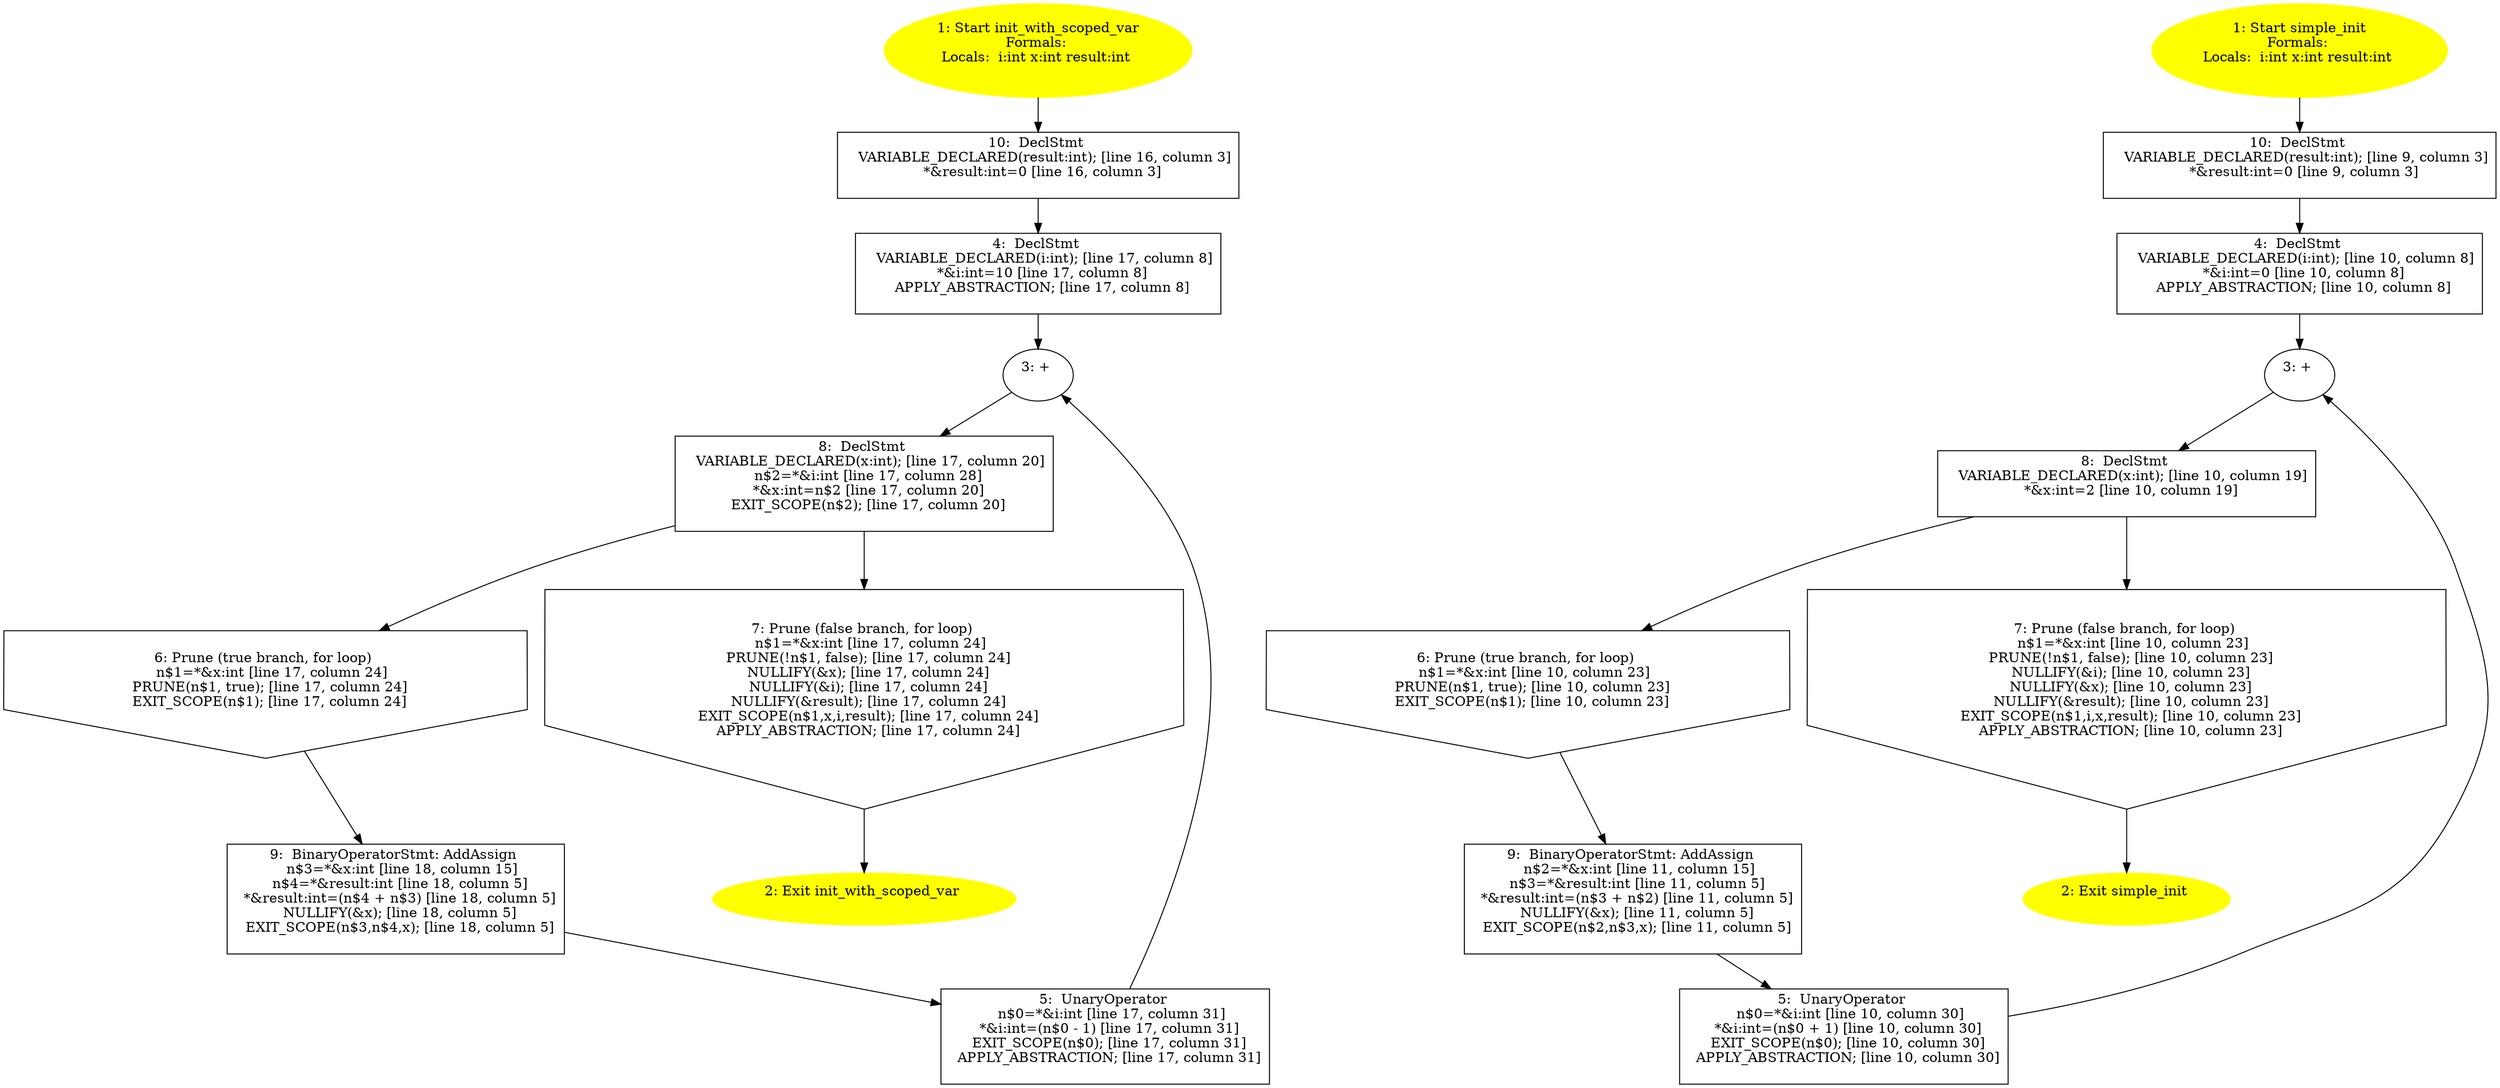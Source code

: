 /* @generated */
digraph cfg {
"init_with_scoped_var#8128013931289981830.1ee58ae56eeb1744bf4b3cc5c8cf5d42_1" [label="1: Start init_with_scoped_var\nFormals: \nLocals:  i:int x:int result:int \n  " color=yellow style=filled]
	

	 "init_with_scoped_var#8128013931289981830.1ee58ae56eeb1744bf4b3cc5c8cf5d42_1" -> "init_with_scoped_var#8128013931289981830.1ee58ae56eeb1744bf4b3cc5c8cf5d42_10" ;
"init_with_scoped_var#8128013931289981830.1ee58ae56eeb1744bf4b3cc5c8cf5d42_2" [label="2: Exit init_with_scoped_var \n  " color=yellow style=filled]
	

"init_with_scoped_var#8128013931289981830.1ee58ae56eeb1744bf4b3cc5c8cf5d42_3" [label="3: + \n  " ]
	

	 "init_with_scoped_var#8128013931289981830.1ee58ae56eeb1744bf4b3cc5c8cf5d42_3" -> "init_with_scoped_var#8128013931289981830.1ee58ae56eeb1744bf4b3cc5c8cf5d42_8" ;
"init_with_scoped_var#8128013931289981830.1ee58ae56eeb1744bf4b3cc5c8cf5d42_4" [label="4:  DeclStmt \n   VARIABLE_DECLARED(i:int); [line 17, column 8]\n  *&i:int=10 [line 17, column 8]\n  APPLY_ABSTRACTION; [line 17, column 8]\n " shape="box"]
	

	 "init_with_scoped_var#8128013931289981830.1ee58ae56eeb1744bf4b3cc5c8cf5d42_4" -> "init_with_scoped_var#8128013931289981830.1ee58ae56eeb1744bf4b3cc5c8cf5d42_3" ;
"init_with_scoped_var#8128013931289981830.1ee58ae56eeb1744bf4b3cc5c8cf5d42_5" [label="5:  UnaryOperator \n   n$0=*&i:int [line 17, column 31]\n  *&i:int=(n$0 - 1) [line 17, column 31]\n  EXIT_SCOPE(n$0); [line 17, column 31]\n  APPLY_ABSTRACTION; [line 17, column 31]\n " shape="box"]
	

	 "init_with_scoped_var#8128013931289981830.1ee58ae56eeb1744bf4b3cc5c8cf5d42_5" -> "init_with_scoped_var#8128013931289981830.1ee58ae56eeb1744bf4b3cc5c8cf5d42_3" ;
"init_with_scoped_var#8128013931289981830.1ee58ae56eeb1744bf4b3cc5c8cf5d42_6" [label="6: Prune (true branch, for loop) \n   n$1=*&x:int [line 17, column 24]\n  PRUNE(n$1, true); [line 17, column 24]\n  EXIT_SCOPE(n$1); [line 17, column 24]\n " shape="invhouse"]
	

	 "init_with_scoped_var#8128013931289981830.1ee58ae56eeb1744bf4b3cc5c8cf5d42_6" -> "init_with_scoped_var#8128013931289981830.1ee58ae56eeb1744bf4b3cc5c8cf5d42_9" ;
"init_with_scoped_var#8128013931289981830.1ee58ae56eeb1744bf4b3cc5c8cf5d42_7" [label="7: Prune (false branch, for loop) \n   n$1=*&x:int [line 17, column 24]\n  PRUNE(!n$1, false); [line 17, column 24]\n  NULLIFY(&x); [line 17, column 24]\n  NULLIFY(&i); [line 17, column 24]\n  NULLIFY(&result); [line 17, column 24]\n  EXIT_SCOPE(n$1,x,i,result); [line 17, column 24]\n  APPLY_ABSTRACTION; [line 17, column 24]\n " shape="invhouse"]
	

	 "init_with_scoped_var#8128013931289981830.1ee58ae56eeb1744bf4b3cc5c8cf5d42_7" -> "init_with_scoped_var#8128013931289981830.1ee58ae56eeb1744bf4b3cc5c8cf5d42_2" ;
"init_with_scoped_var#8128013931289981830.1ee58ae56eeb1744bf4b3cc5c8cf5d42_8" [label="8:  DeclStmt \n   VARIABLE_DECLARED(x:int); [line 17, column 20]\n  n$2=*&i:int [line 17, column 28]\n  *&x:int=n$2 [line 17, column 20]\n  EXIT_SCOPE(n$2); [line 17, column 20]\n " shape="box"]
	

	 "init_with_scoped_var#8128013931289981830.1ee58ae56eeb1744bf4b3cc5c8cf5d42_8" -> "init_with_scoped_var#8128013931289981830.1ee58ae56eeb1744bf4b3cc5c8cf5d42_6" ;
	 "init_with_scoped_var#8128013931289981830.1ee58ae56eeb1744bf4b3cc5c8cf5d42_8" -> "init_with_scoped_var#8128013931289981830.1ee58ae56eeb1744bf4b3cc5c8cf5d42_7" ;
"init_with_scoped_var#8128013931289981830.1ee58ae56eeb1744bf4b3cc5c8cf5d42_9" [label="9:  BinaryOperatorStmt: AddAssign \n   n$3=*&x:int [line 18, column 15]\n  n$4=*&result:int [line 18, column 5]\n  *&result:int=(n$4 + n$3) [line 18, column 5]\n  NULLIFY(&x); [line 18, column 5]\n  EXIT_SCOPE(n$3,n$4,x); [line 18, column 5]\n " shape="box"]
	

	 "init_with_scoped_var#8128013931289981830.1ee58ae56eeb1744bf4b3cc5c8cf5d42_9" -> "init_with_scoped_var#8128013931289981830.1ee58ae56eeb1744bf4b3cc5c8cf5d42_5" ;
"init_with_scoped_var#8128013931289981830.1ee58ae56eeb1744bf4b3cc5c8cf5d42_10" [label="10:  DeclStmt \n   VARIABLE_DECLARED(result:int); [line 16, column 3]\n  *&result:int=0 [line 16, column 3]\n " shape="box"]
	

	 "init_with_scoped_var#8128013931289981830.1ee58ae56eeb1744bf4b3cc5c8cf5d42_10" -> "init_with_scoped_var#8128013931289981830.1ee58ae56eeb1744bf4b3cc5c8cf5d42_4" ;
"simple_init#1527365342003611175.8f75bf8cf2aefccd4d47ab9274e1f9af_1" [label="1: Start simple_init\nFormals: \nLocals:  i:int x:int result:int \n  " color=yellow style=filled]
	

	 "simple_init#1527365342003611175.8f75bf8cf2aefccd4d47ab9274e1f9af_1" -> "simple_init#1527365342003611175.8f75bf8cf2aefccd4d47ab9274e1f9af_10" ;
"simple_init#1527365342003611175.8f75bf8cf2aefccd4d47ab9274e1f9af_2" [label="2: Exit simple_init \n  " color=yellow style=filled]
	

"simple_init#1527365342003611175.8f75bf8cf2aefccd4d47ab9274e1f9af_3" [label="3: + \n  " ]
	

	 "simple_init#1527365342003611175.8f75bf8cf2aefccd4d47ab9274e1f9af_3" -> "simple_init#1527365342003611175.8f75bf8cf2aefccd4d47ab9274e1f9af_8" ;
"simple_init#1527365342003611175.8f75bf8cf2aefccd4d47ab9274e1f9af_4" [label="4:  DeclStmt \n   VARIABLE_DECLARED(i:int); [line 10, column 8]\n  *&i:int=0 [line 10, column 8]\n  APPLY_ABSTRACTION; [line 10, column 8]\n " shape="box"]
	

	 "simple_init#1527365342003611175.8f75bf8cf2aefccd4d47ab9274e1f9af_4" -> "simple_init#1527365342003611175.8f75bf8cf2aefccd4d47ab9274e1f9af_3" ;
"simple_init#1527365342003611175.8f75bf8cf2aefccd4d47ab9274e1f9af_5" [label="5:  UnaryOperator \n   n$0=*&i:int [line 10, column 30]\n  *&i:int=(n$0 + 1) [line 10, column 30]\n  EXIT_SCOPE(n$0); [line 10, column 30]\n  APPLY_ABSTRACTION; [line 10, column 30]\n " shape="box"]
	

	 "simple_init#1527365342003611175.8f75bf8cf2aefccd4d47ab9274e1f9af_5" -> "simple_init#1527365342003611175.8f75bf8cf2aefccd4d47ab9274e1f9af_3" ;
"simple_init#1527365342003611175.8f75bf8cf2aefccd4d47ab9274e1f9af_6" [label="6: Prune (true branch, for loop) \n   n$1=*&x:int [line 10, column 23]\n  PRUNE(n$1, true); [line 10, column 23]\n  EXIT_SCOPE(n$1); [line 10, column 23]\n " shape="invhouse"]
	

	 "simple_init#1527365342003611175.8f75bf8cf2aefccd4d47ab9274e1f9af_6" -> "simple_init#1527365342003611175.8f75bf8cf2aefccd4d47ab9274e1f9af_9" ;
"simple_init#1527365342003611175.8f75bf8cf2aefccd4d47ab9274e1f9af_7" [label="7: Prune (false branch, for loop) \n   n$1=*&x:int [line 10, column 23]\n  PRUNE(!n$1, false); [line 10, column 23]\n  NULLIFY(&i); [line 10, column 23]\n  NULLIFY(&x); [line 10, column 23]\n  NULLIFY(&result); [line 10, column 23]\n  EXIT_SCOPE(n$1,i,x,result); [line 10, column 23]\n  APPLY_ABSTRACTION; [line 10, column 23]\n " shape="invhouse"]
	

	 "simple_init#1527365342003611175.8f75bf8cf2aefccd4d47ab9274e1f9af_7" -> "simple_init#1527365342003611175.8f75bf8cf2aefccd4d47ab9274e1f9af_2" ;
"simple_init#1527365342003611175.8f75bf8cf2aefccd4d47ab9274e1f9af_8" [label="8:  DeclStmt \n   VARIABLE_DECLARED(x:int); [line 10, column 19]\n  *&x:int=2 [line 10, column 19]\n " shape="box"]
	

	 "simple_init#1527365342003611175.8f75bf8cf2aefccd4d47ab9274e1f9af_8" -> "simple_init#1527365342003611175.8f75bf8cf2aefccd4d47ab9274e1f9af_6" ;
	 "simple_init#1527365342003611175.8f75bf8cf2aefccd4d47ab9274e1f9af_8" -> "simple_init#1527365342003611175.8f75bf8cf2aefccd4d47ab9274e1f9af_7" ;
"simple_init#1527365342003611175.8f75bf8cf2aefccd4d47ab9274e1f9af_9" [label="9:  BinaryOperatorStmt: AddAssign \n   n$2=*&x:int [line 11, column 15]\n  n$3=*&result:int [line 11, column 5]\n  *&result:int=(n$3 + n$2) [line 11, column 5]\n  NULLIFY(&x); [line 11, column 5]\n  EXIT_SCOPE(n$2,n$3,x); [line 11, column 5]\n " shape="box"]
	

	 "simple_init#1527365342003611175.8f75bf8cf2aefccd4d47ab9274e1f9af_9" -> "simple_init#1527365342003611175.8f75bf8cf2aefccd4d47ab9274e1f9af_5" ;
"simple_init#1527365342003611175.8f75bf8cf2aefccd4d47ab9274e1f9af_10" [label="10:  DeclStmt \n   VARIABLE_DECLARED(result:int); [line 9, column 3]\n  *&result:int=0 [line 9, column 3]\n " shape="box"]
	

	 "simple_init#1527365342003611175.8f75bf8cf2aefccd4d47ab9274e1f9af_10" -> "simple_init#1527365342003611175.8f75bf8cf2aefccd4d47ab9274e1f9af_4" ;
}
